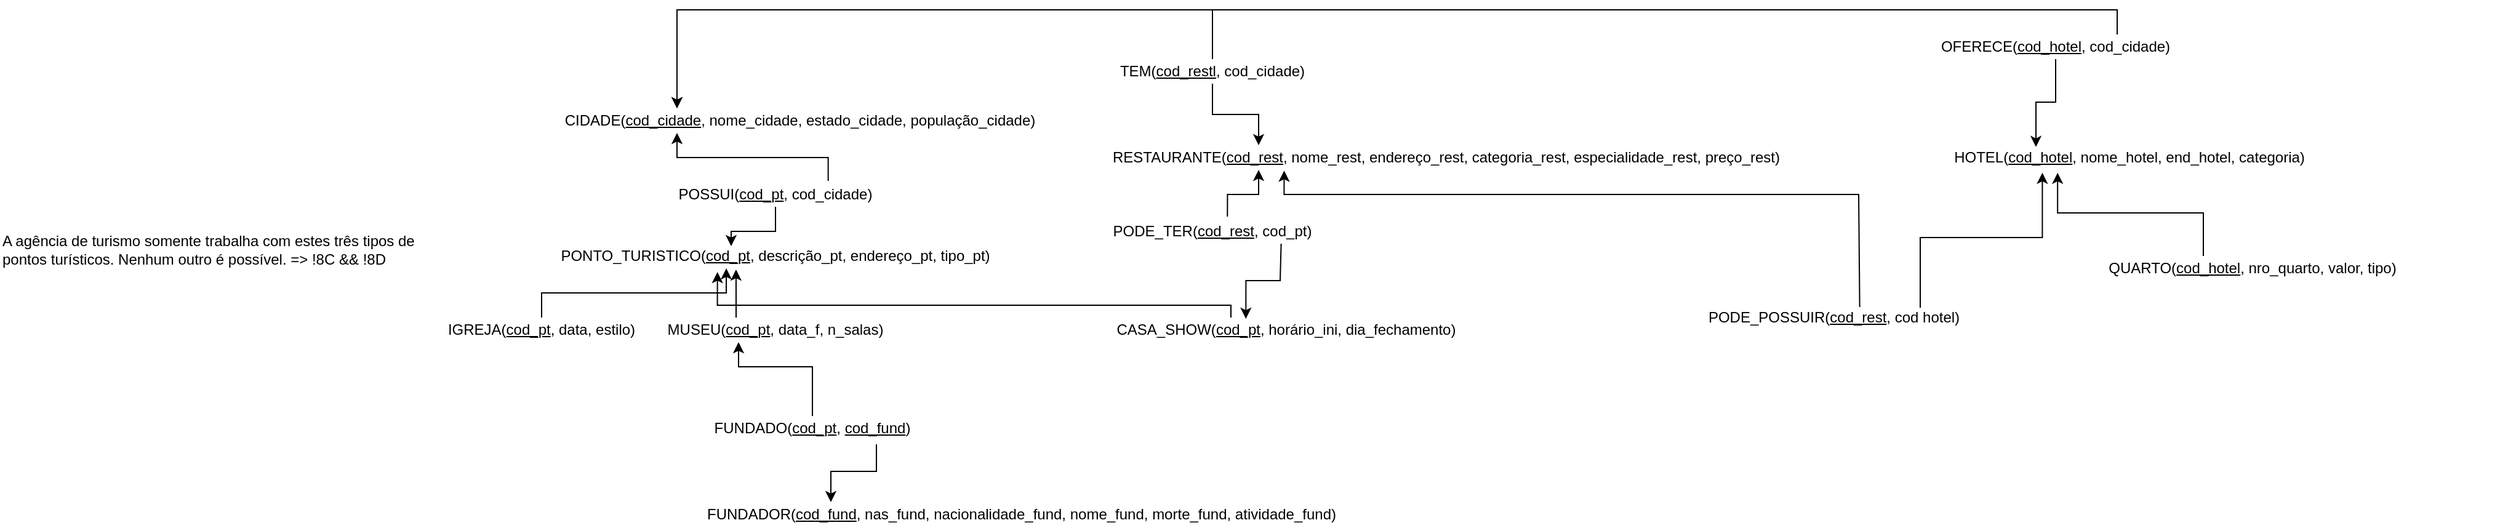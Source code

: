 <mxfile version="14.5.1" type="device"><diagram id="P8VMKdL44chdMbqjqQd2" name="Página-1"><mxGraphModel dx="1996" dy="1717" grid="1" gridSize="10" guides="1" tooltips="1" connect="1" arrows="1" fold="1" page="1" pageScale="1" pageWidth="1600" pageHeight="1200" math="0" shadow="0"><root><mxCell id="0"/><mxCell id="1" parent="0"/><mxCell id="G_cXYnzlS8a9SQ3Mlal--27" style="edgeStyle=orthogonalEdgeStyle;rounded=0;orthogonalLoop=1;jettySize=auto;html=1;exitX=0.25;exitY=0;exitDx=0;exitDy=0;entryX=0.63;entryY=1.15;entryDx=0;entryDy=0;entryPerimeter=0;endArrow=none;endFill=0;startArrow=classic;startFill=1;" edge="1" parent="1" source="G_cXYnzlS8a9SQ3Mlal--1" target="G_cXYnzlS8a9SQ3Mlal--22"><mxGeometry relative="1" as="geometry"/></mxCell><mxCell id="G_cXYnzlS8a9SQ3Mlal--1" value="FUNDADOR(&lt;u&gt;cod_fund&lt;/u&gt;, nas_fund, nacionalidade_fund, nome_fund, morte_fund, atividade_fund)" style="text;html=1;strokeColor=none;fillColor=none;align=center;verticalAlign=middle;whiteSpace=wrap;rounded=0;" vertex="1" parent="1"><mxGeometry x="180" y="290" width="620" height="20" as="geometry"/></mxCell><mxCell id="G_cXYnzlS8a9SQ3Mlal--14" style="edgeStyle=orthogonalEdgeStyle;rounded=0;orthogonalLoop=1;jettySize=auto;html=1;exitX=0.5;exitY=0;exitDx=0;exitDy=0;entryX=0.389;entryY=1;entryDx=0;entryDy=0;entryPerimeter=0;" edge="1" parent="1" source="G_cXYnzlS8a9SQ3Mlal--3" target="G_cXYnzlS8a9SQ3Mlal--4"><mxGeometry relative="1" as="geometry"/></mxCell><mxCell id="G_cXYnzlS8a9SQ3Mlal--3" value="IGREJA(&lt;u&gt;cod_pt&lt;/u&gt;, data, estilo)" style="text;html=1;strokeColor=none;fillColor=none;align=center;verticalAlign=middle;whiteSpace=wrap;rounded=0;" vertex="1" parent="1"><mxGeometry x="20" y="140" width="160" height="20" as="geometry"/></mxCell><mxCell id="G_cXYnzlS8a9SQ3Mlal--4" value="PONTO_TURISTICO(&lt;u&gt;cod_pt&lt;/u&gt;, descrição_pt, endereço_pt, tipo_pt)" style="text;html=1;strokeColor=none;fillColor=none;align=center;verticalAlign=middle;whiteSpace=wrap;rounded=0;" vertex="1" parent="1"><mxGeometry x="110" y="80" width="360" height="20" as="geometry"/></mxCell><mxCell id="G_cXYnzlS8a9SQ3Mlal--5" value="CIDADE(&lt;u&gt;cod_cidade&lt;/u&gt;, nome_cidade, estado_cidade, população_cidade)" style="text;html=1;strokeColor=none;fillColor=none;align=center;verticalAlign=middle;whiteSpace=wrap;rounded=0;" vertex="1" parent="1"><mxGeometry x="110" y="-30" width="400" height="20" as="geometry"/></mxCell><mxCell id="G_cXYnzlS8a9SQ3Mlal--7" value="HOTEL(&lt;u&gt;cod_hotel&lt;/u&gt;, nome_hotel, end_hotel, categoria)" style="text;html=1;strokeColor=none;fillColor=none;align=center;verticalAlign=middle;whiteSpace=wrap;rounded=0;" vertex="1" parent="1"><mxGeometry x="1190" width="400" height="20" as="geometry"/></mxCell><mxCell id="G_cXYnzlS8a9SQ3Mlal--29" style="edgeStyle=orthogonalEdgeStyle;rounded=0;orthogonalLoop=1;jettySize=auto;html=1;exitX=0.25;exitY=1;exitDx=0;exitDy=0;entryX=0.527;entryY=-0.1;entryDx=0;entryDy=0;entryPerimeter=0;startArrow=classic;startFill=1;endArrow=none;endFill=0;" edge="1" parent="1" source="G_cXYnzlS8a9SQ3Mlal--9" target="G_cXYnzlS8a9SQ3Mlal--28"><mxGeometry relative="1" as="geometry"/></mxCell><mxCell id="G_cXYnzlS8a9SQ3Mlal--9" value="RESTAURANTE(&lt;u&gt;cod_rest&lt;/u&gt;, nome_rest, endereço_rest, categoria_rest, especialidade_rest, preço_rest)" style="text;html=1;strokeColor=none;fillColor=none;align=center;verticalAlign=middle;whiteSpace=wrap;rounded=0;" vertex="1" parent="1"><mxGeometry x="530" width="610" height="20" as="geometry"/></mxCell><mxCell id="G_cXYnzlS8a9SQ3Mlal--11" value="A agência de turismo somente trabalha com estes três tipos de&lt;br&gt;pontos turísticos. Nenhum outro é possível. =&amp;gt; !8C &amp;amp;&amp;amp; !8D&amp;nbsp;" style="text;html=1;align=left;verticalAlign=middle;resizable=0;points=[];autosize=1;" vertex="1" parent="1"><mxGeometry x="-340" y="70" width="350" height="30" as="geometry"/></mxCell><mxCell id="G_cXYnzlS8a9SQ3Mlal--20" style="edgeStyle=orthogonalEdgeStyle;rounded=0;orthogonalLoop=1;jettySize=auto;html=1;entryX=0.369;entryY=1.15;entryDx=0;entryDy=0;entryPerimeter=0;" edge="1" parent="1" source="G_cXYnzlS8a9SQ3Mlal--19" target="G_cXYnzlS8a9SQ3Mlal--4"><mxGeometry relative="1" as="geometry"><mxPoint x="600" y="150" as="sourcePoint"/><Array as="points"><mxPoint x="660" y="130"/><mxPoint x="243" y="130"/></Array></mxGeometry></mxCell><mxCell id="G_cXYnzlS8a9SQ3Mlal--18" value="MUSEU(&lt;u&gt;cod_pt&lt;/u&gt;, data_f, n_salas)" style="text;html=1;strokeColor=none;fillColor=none;align=center;verticalAlign=middle;whiteSpace=wrap;rounded=0;" vertex="1" parent="1"><mxGeometry x="200" y="140" width="180" height="20" as="geometry"/></mxCell><mxCell id="G_cXYnzlS8a9SQ3Mlal--21" style="edgeStyle=orthogonalEdgeStyle;rounded=0;orthogonalLoop=1;jettySize=auto;html=1;entryX=0.411;entryY=1.05;entryDx=0;entryDy=0;entryPerimeter=0;" edge="1" parent="1" target="G_cXYnzlS8a9SQ3Mlal--4"><mxGeometry relative="1" as="geometry"><mxPoint x="260" y="110" as="targetPoint"/><mxPoint x="258" y="140" as="sourcePoint"/><Array as="points"><mxPoint x="258" y="130"/><mxPoint x="258" y="130"/></Array></mxGeometry></mxCell><mxCell id="G_cXYnzlS8a9SQ3Mlal--19" value="CASA_SHOW(&lt;u&gt;cod_pt&lt;/u&gt;, horário_ini, dia_fechamento)" style="text;html=1;strokeColor=none;fillColor=none;align=center;verticalAlign=middle;whiteSpace=wrap;rounded=0;" vertex="1" parent="1"><mxGeometry x="480" y="140" width="450" height="20" as="geometry"/></mxCell><mxCell id="G_cXYnzlS8a9SQ3Mlal--23" style="edgeStyle=orthogonalEdgeStyle;rounded=0;orthogonalLoop=1;jettySize=auto;html=1;exitX=0.5;exitY=0;exitDx=0;exitDy=0;" edge="1" parent="1" source="G_cXYnzlS8a9SQ3Mlal--22" target="G_cXYnzlS8a9SQ3Mlal--18"><mxGeometry relative="1" as="geometry"><mxPoint x="266" y="159" as="targetPoint"/><mxPoint x="600" y="210" as="sourcePoint"/><Array as="points"><mxPoint x="320" y="180"/><mxPoint x="260" y="180"/></Array></mxGeometry></mxCell><mxCell id="G_cXYnzlS8a9SQ3Mlal--22" value="FUNDADO(&lt;u&gt;cod_pt&lt;/u&gt;, &lt;u&gt;cod_fund&lt;/u&gt;)" style="text;html=1;strokeColor=none;fillColor=none;align=center;verticalAlign=middle;whiteSpace=wrap;rounded=0;" vertex="1" parent="1"><mxGeometry x="120" y="220" width="400" height="20" as="geometry"/></mxCell><mxCell id="G_cXYnzlS8a9SQ3Mlal--53" style="edgeStyle=orthogonalEdgeStyle;rounded=0;orthogonalLoop=1;jettySize=auto;html=1;exitX=0.624;exitY=1.1;exitDx=0;exitDy=0;entryX=0.427;entryY=0.05;entryDx=0;entryDy=0;entryPerimeter=0;startArrow=none;startFill=0;endArrow=classic;endFill=1;exitPerimeter=0;" edge="1" parent="1" source="G_cXYnzlS8a9SQ3Mlal--28" target="G_cXYnzlS8a9SQ3Mlal--19"><mxGeometry relative="1" as="geometry"><Array as="points"><mxPoint x="701" y="80"/><mxPoint x="700" y="110"/><mxPoint x="672" y="110"/></Array></mxGeometry></mxCell><mxCell id="G_cXYnzlS8a9SQ3Mlal--28" value="PODE_TER(&lt;u&gt;cod_rest&lt;/u&gt;, cod_pt)" style="text;html=1;strokeColor=none;fillColor=none;align=center;verticalAlign=middle;whiteSpace=wrap;rounded=0;" vertex="1" parent="1"><mxGeometry x="420" y="60" width="450" height="20" as="geometry"/></mxCell><mxCell id="G_cXYnzlS8a9SQ3Mlal--33" style="edgeStyle=orthogonalEdgeStyle;rounded=0;orthogonalLoop=1;jettySize=auto;html=1;exitX=0.5;exitY=1;exitDx=0;exitDy=0;entryX=0.4;entryY=0.1;entryDx=0;entryDy=0;entryPerimeter=0;startArrow=none;startFill=0;endArrow=classic;endFill=1;" edge="1" parent="1" source="G_cXYnzlS8a9SQ3Mlal--32" target="G_cXYnzlS8a9SQ3Mlal--4"><mxGeometry relative="1" as="geometry"/></mxCell><mxCell id="G_cXYnzlS8a9SQ3Mlal--35" style="edgeStyle=orthogonalEdgeStyle;rounded=0;orthogonalLoop=1;jettySize=auto;html=1;exitX=0.619;exitY=-0.05;exitDx=0;exitDy=0;entryX=0.25;entryY=1;entryDx=0;entryDy=0;startArrow=none;startFill=0;endArrow=classic;endFill=1;exitPerimeter=0;" edge="1" parent="1" source="G_cXYnzlS8a9SQ3Mlal--32" target="G_cXYnzlS8a9SQ3Mlal--5"><mxGeometry relative="1" as="geometry"/></mxCell><mxCell id="G_cXYnzlS8a9SQ3Mlal--32" value="POSSUI(&lt;u&gt;cod_pt&lt;/u&gt;, cod_cidade)" style="text;html=1;strokeColor=none;fillColor=none;align=center;verticalAlign=middle;whiteSpace=wrap;rounded=0;" vertex="1" parent="1"><mxGeometry x="110" y="30" width="360" height="20" as="geometry"/></mxCell><mxCell id="G_cXYnzlS8a9SQ3Mlal--38" style="edgeStyle=orthogonalEdgeStyle;rounded=0;orthogonalLoop=1;jettySize=auto;html=1;exitX=0.5;exitY=1;exitDx=0;exitDy=0;entryX=0.31;entryY=0.071;entryDx=0;entryDy=0;entryPerimeter=0;startArrow=none;startFill=0;endArrow=classic;endFill=1;" edge="1" parent="1" source="G_cXYnzlS8a9SQ3Mlal--37" target="G_cXYnzlS8a9SQ3Mlal--7"><mxGeometry relative="1" as="geometry"/></mxCell><mxCell id="G_cXYnzlS8a9SQ3Mlal--39" style="edgeStyle=orthogonalEdgeStyle;rounded=0;orthogonalLoop=1;jettySize=auto;html=1;entryX=0.25;entryY=0;entryDx=0;entryDy=0;startArrow=none;startFill=0;endArrow=classic;endFill=1;" edge="1" parent="1" target="G_cXYnzlS8a9SQ3Mlal--5"><mxGeometry relative="1" as="geometry"><mxPoint x="1380" y="-100" as="sourcePoint"/><Array as="points"><mxPoint x="1380" y="-90"/><mxPoint x="1380" y="-110"/><mxPoint x="210" y="-110"/></Array></mxGeometry></mxCell><mxCell id="G_cXYnzlS8a9SQ3Mlal--37" value="OFERECE(&lt;u&gt;cod_hotel&lt;/u&gt;, cod_cidade)" style="text;html=1;strokeColor=none;fillColor=none;align=center;verticalAlign=middle;whiteSpace=wrap;rounded=0;" vertex="1" parent="1"><mxGeometry x="1130" y="-90" width="400" height="20" as="geometry"/></mxCell><mxCell id="G_cXYnzlS8a9SQ3Mlal--41" style="edgeStyle=orthogonalEdgeStyle;rounded=0;orthogonalLoop=1;jettySize=auto;html=1;exitX=0.5;exitY=1;exitDx=0;exitDy=0;entryX=0.25;entryY=0;entryDx=0;entryDy=0;startArrow=none;startFill=0;endArrow=classic;endFill=1;" edge="1" parent="1" source="G_cXYnzlS8a9SQ3Mlal--40" target="G_cXYnzlS8a9SQ3Mlal--9"><mxGeometry relative="1" as="geometry"/></mxCell><mxCell id="G_cXYnzlS8a9SQ3Mlal--42" style="edgeStyle=orthogonalEdgeStyle;rounded=0;orthogonalLoop=1;jettySize=auto;html=1;exitX=0.5;exitY=0;exitDx=0;exitDy=0;entryX=0.25;entryY=0;entryDx=0;entryDy=0;startArrow=none;startFill=0;endArrow=classic;endFill=1;" edge="1" parent="1" source="G_cXYnzlS8a9SQ3Mlal--40" target="G_cXYnzlS8a9SQ3Mlal--5"><mxGeometry relative="1" as="geometry"><Array as="points"><mxPoint x="645" y="-110"/><mxPoint x="210" y="-110"/></Array></mxGeometry></mxCell><mxCell id="G_cXYnzlS8a9SQ3Mlal--40" value="TEM(&lt;u&gt;cod_restl&lt;/u&gt;, cod_cidade)" style="text;html=1;strokeColor=none;fillColor=none;align=center;verticalAlign=middle;whiteSpace=wrap;rounded=0;" vertex="1" parent="1"><mxGeometry x="445" y="-70" width="400" height="20" as="geometry"/></mxCell><mxCell id="G_cXYnzlS8a9SQ3Mlal--46" style="edgeStyle=orthogonalEdgeStyle;rounded=0;orthogonalLoop=1;jettySize=auto;html=1;entryX=0.284;entryY=1.033;entryDx=0;entryDy=0;entryPerimeter=0;startArrow=none;startFill=0;endArrow=classic;endFill=1;exitX=0.552;exitY=0.075;exitDx=0;exitDy=0;exitPerimeter=0;" edge="1" parent="1" source="G_cXYnzlS8a9SQ3Mlal--43" target="G_cXYnzlS8a9SQ3Mlal--9"><mxGeometry relative="1" as="geometry"><mxPoint x="1150" y="130" as="sourcePoint"/><Array as="points"><mxPoint x="1171" y="130"/><mxPoint x="1170" y="130"/><mxPoint x="1170" y="40"/><mxPoint x="703" y="40"/></Array></mxGeometry></mxCell><mxCell id="G_cXYnzlS8a9SQ3Mlal--47" style="edgeStyle=orthogonalEdgeStyle;rounded=0;orthogonalLoop=1;jettySize=auto;html=1;entryX=0.323;entryY=1.117;entryDx=0;entryDy=0;entryPerimeter=0;startArrow=none;startFill=0;endArrow=classic;endFill=1;" edge="1" parent="1" target="G_cXYnzlS8a9SQ3Mlal--7"><mxGeometry relative="1" as="geometry"><mxPoint x="1220" y="132" as="sourcePoint"/><Array as="points"><mxPoint x="1220" y="132"/><mxPoint x="1220" y="75"/><mxPoint x="1319" y="75"/></Array></mxGeometry></mxCell><mxCell id="G_cXYnzlS8a9SQ3Mlal--43" value="PODE_POSSUIR(&lt;u&gt;cod_rest&lt;/u&gt;, cod hotel)" style="text;html=1;strokeColor=none;fillColor=none;align=center;verticalAlign=middle;whiteSpace=wrap;rounded=0;" vertex="1" parent="1"><mxGeometry x="950" y="130" width="400" height="20" as="geometry"/></mxCell><mxCell id="G_cXYnzlS8a9SQ3Mlal--51" style="edgeStyle=orthogonalEdgeStyle;rounded=0;orthogonalLoop=1;jettySize=auto;html=1;entryX=0.354;entryY=1.117;entryDx=0;entryDy=0;entryPerimeter=0;startArrow=none;startFill=0;endArrow=classic;endFill=1;" edge="1" parent="1" source="G_cXYnzlS8a9SQ3Mlal--48" target="G_cXYnzlS8a9SQ3Mlal--7"><mxGeometry relative="1" as="geometry"><Array as="points"><mxPoint x="1450" y="55"/><mxPoint x="1332" y="55"/></Array></mxGeometry></mxCell><mxCell id="G_cXYnzlS8a9SQ3Mlal--48" value="QUARTO(&lt;u&gt;cod_hotel&lt;/u&gt;, nro_quarto, valor, tipo)" style="text;html=1;strokeColor=none;fillColor=none;align=center;verticalAlign=middle;whiteSpace=wrap;rounded=0;" vertex="1" parent="1"><mxGeometry x="1290" y="90" width="400" height="20" as="geometry"/></mxCell></root></mxGraphModel></diagram></mxfile>